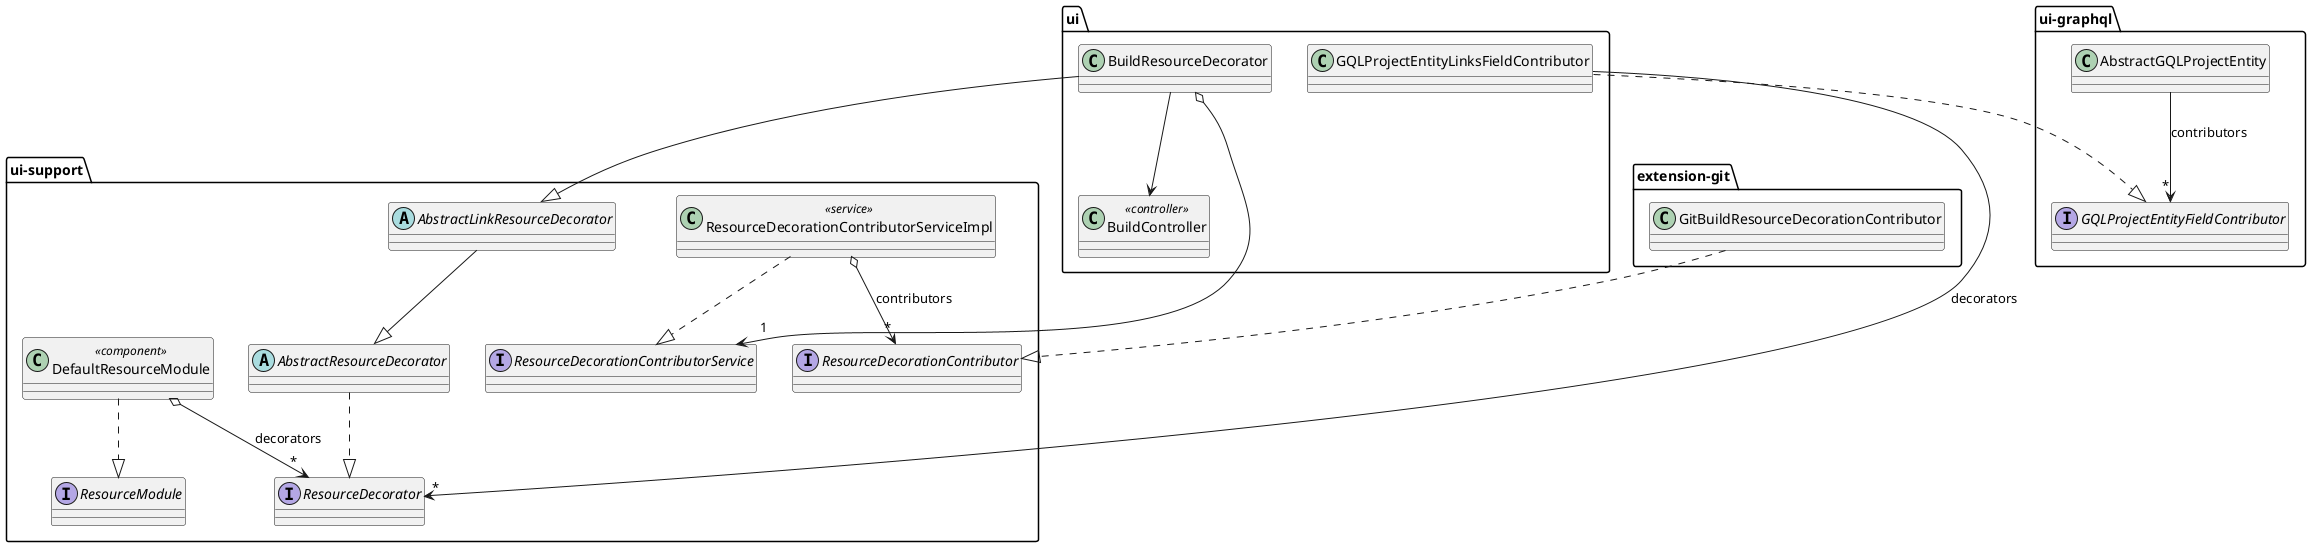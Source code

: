 @startuml
package "ui-support" {
    interface ResourceModule
    class DefaultResourceModule <<component>>

    interface ResourceDecorator
    abstract class AbstractResourceDecorator
    abstract class AbstractLinkResourceDecorator

    interface ResourceDecorationContributorService
    class ResourceDecorationContributorServiceImpl <<service>>

    interface ResourceDecorationContributor

    DefaultResourceModule ..|> ResourceModule
    DefaultResourceModule o--> "*" ResourceDecorator : decorators

    AbstractResourceDecorator ..|> ResourceDecorator
    AbstractLinkResourceDecorator --|> AbstractResourceDecorator

    ResourceDecorationContributorServiceImpl ..|> ResourceDecorationContributorService
    ResourceDecorationContributorServiceImpl o--> "*" ResourceDecorationContributor: contributors

}

package "ui-graphql" {
    class AbstractGQLProjectEntity
    interface GQLProjectEntityFieldContributor

    AbstractGQLProjectEntity --> "*" GQLProjectEntityFieldContributor: contributors
}

package "ui" {
    class BuildResourceDecorator
    class BuildController <<controller>>
    class GQLProjectEntityLinksFieldContributor

    BuildResourceDecorator --> BuildController

    BuildResourceDecorator --|> AbstractLinkResourceDecorator
    BuildResourceDecorator o--> "1" ResourceDecorationContributorService

    GQLProjectEntityLinksFieldContributor ..|> GQLProjectEntityFieldContributor
    GQLProjectEntityLinksFieldContributor --> "*" ResourceDecorator: decorators

}

package "extension-git" {
    class GitBuildResourceDecorationContributor

    GitBuildResourceDecorationContributor ..|> ResourceDecorationContributor
}

@enduml
